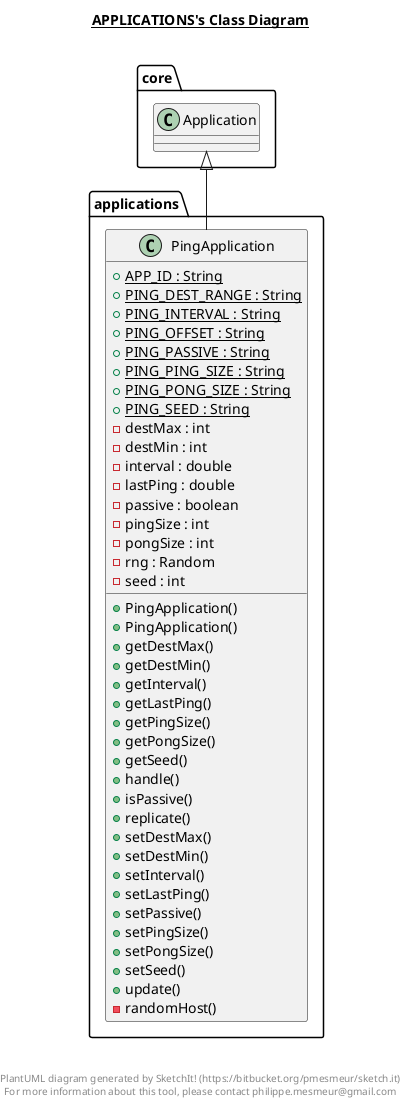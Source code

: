 @startuml

title __APPLICATIONS's Class Diagram__\n

  namespace applications {
    class applications.PingApplication {
        {static} + APP_ID : String
        {static} + PING_DEST_RANGE : String
        {static} + PING_INTERVAL : String
        {static} + PING_OFFSET : String
        {static} + PING_PASSIVE : String
        {static} + PING_PING_SIZE : String
        {static} + PING_PONG_SIZE : String
        {static} + PING_SEED : String
        - destMax : int
        - destMin : int
        - interval : double
        - lastPing : double
        - passive : boolean
        - pingSize : int
        - pongSize : int
        - rng : Random
        - seed : int
        + PingApplication()
        + PingApplication()
        + getDestMax()
        + getDestMin()
        + getInterval()
        + getLastPing()
        + getPingSize()
        + getPongSize()
        + getSeed()
        + handle()
        + isPassive()
        + replicate()
        + setDestMax()
        + setDestMin()
        + setInterval()
        + setLastPing()
        + setPassive()
        + setPingSize()
        + setPongSize()
        + setSeed()
        + update()
        - randomHost()
    }
  }
  

  applications.PingApplication -up-|> core.Application


right footer


PlantUML diagram generated by SketchIt! (https://bitbucket.org/pmesmeur/sketch.it)
For more information about this tool, please contact philippe.mesmeur@gmail.com
endfooter

@enduml
